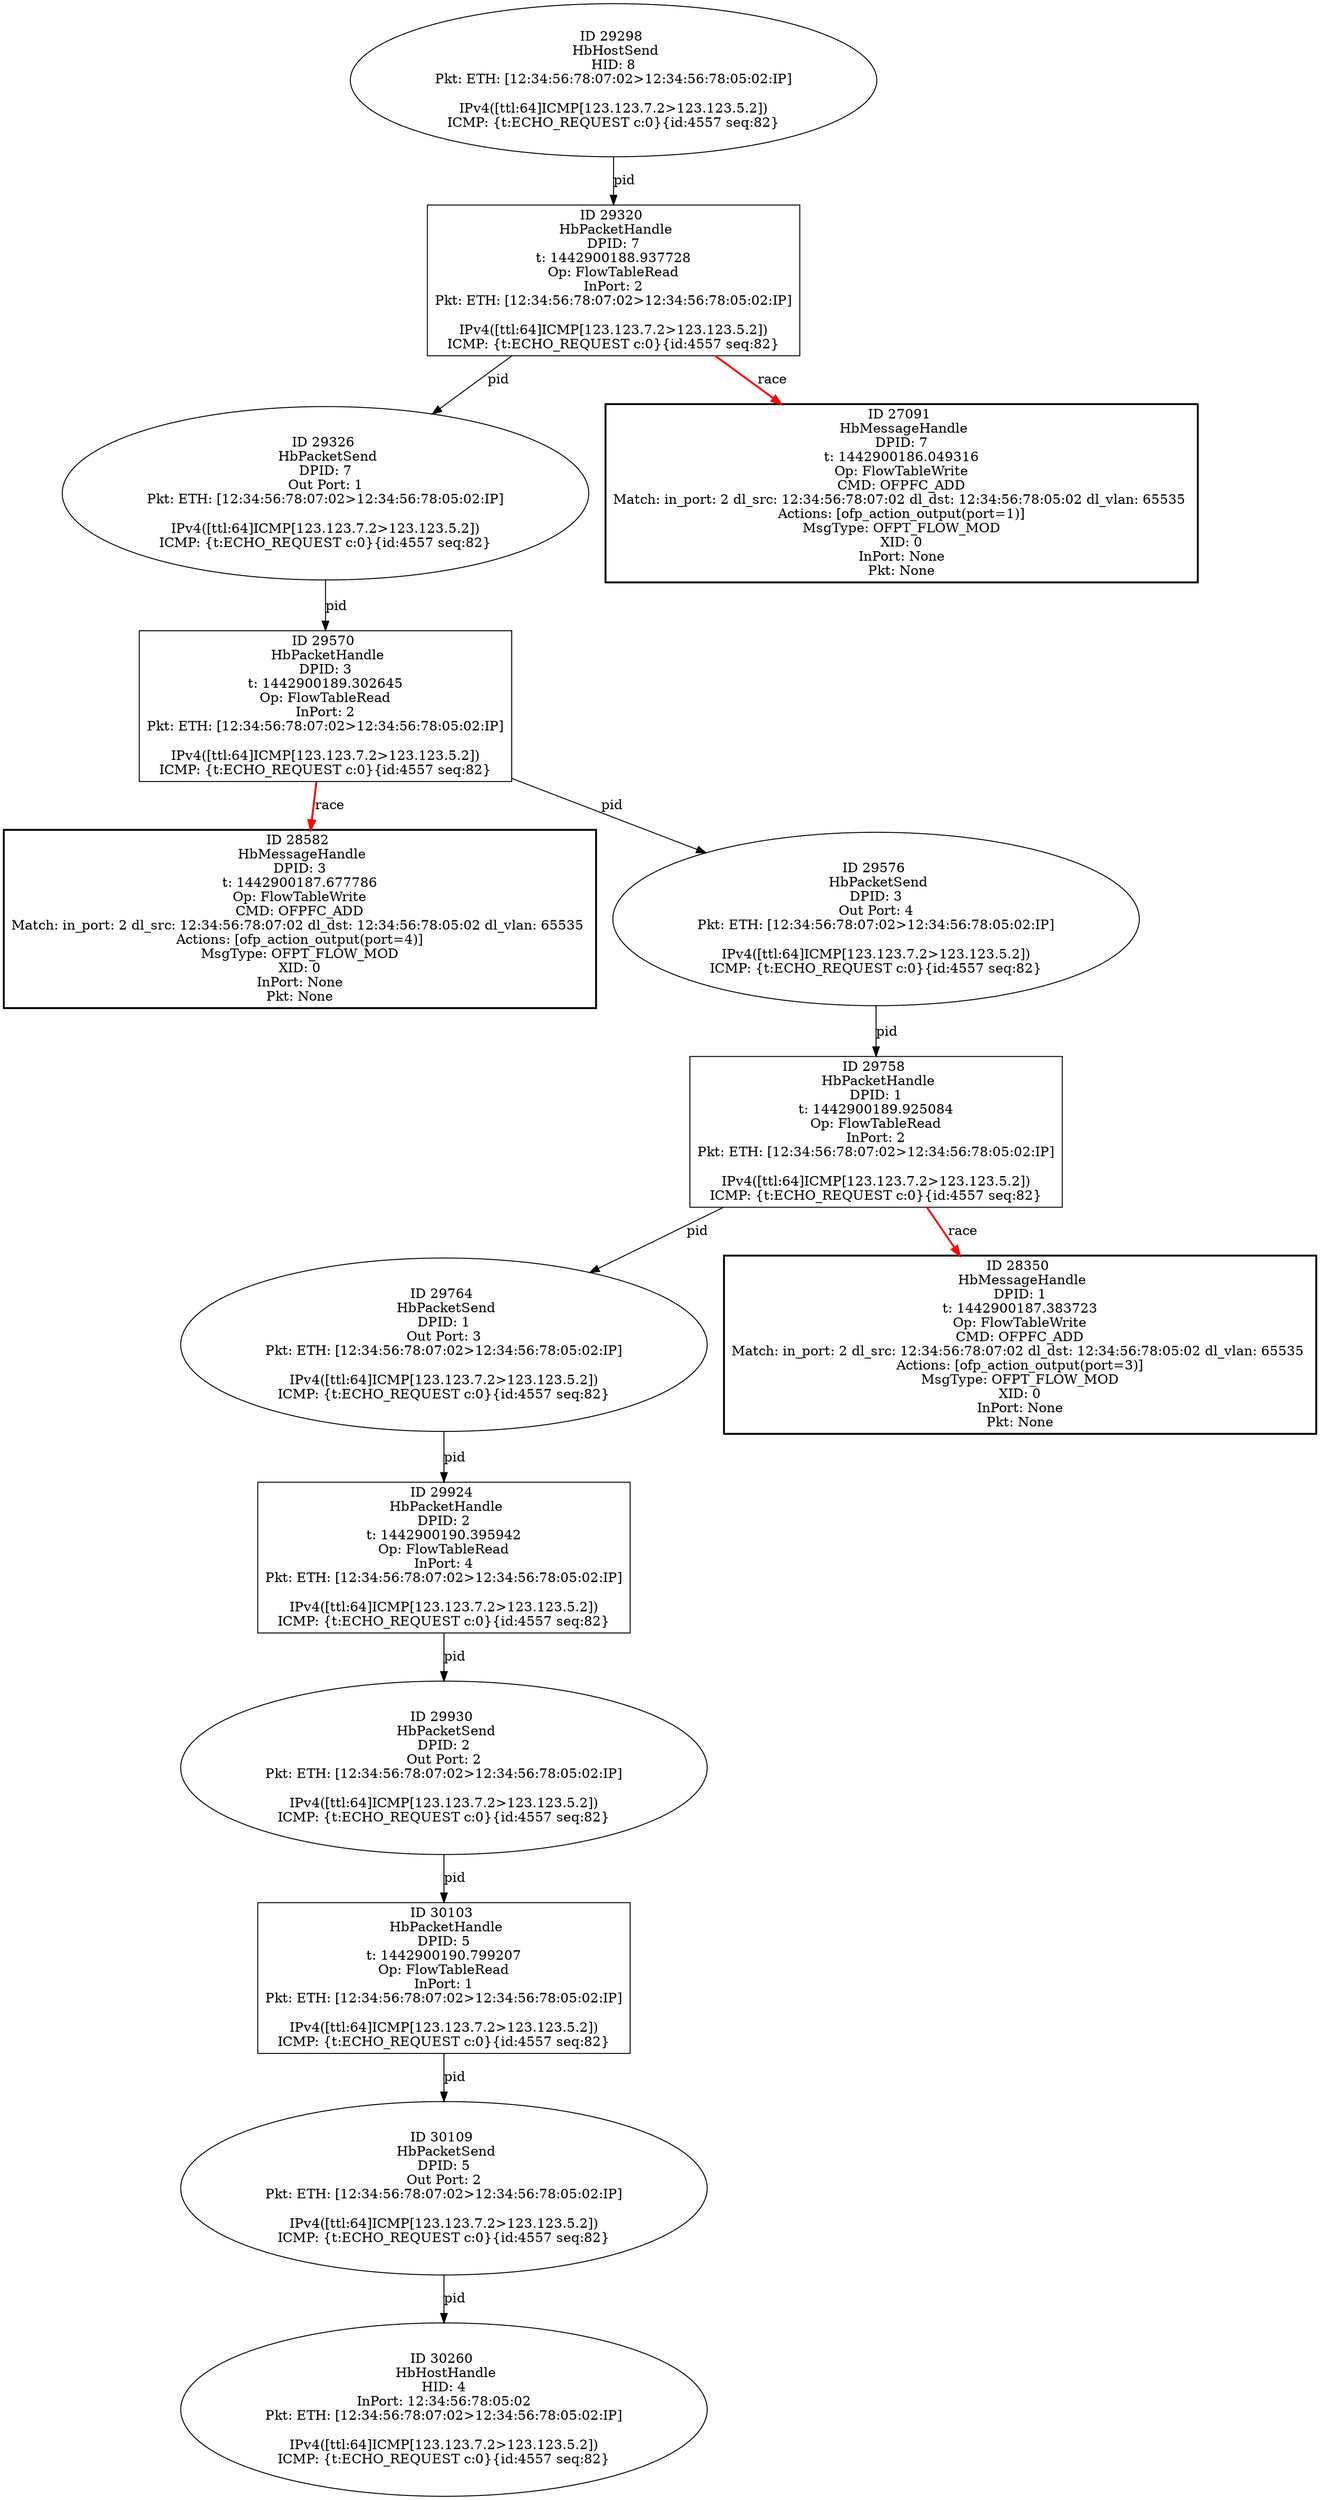 strict digraph G {
29570 [shape=box, event=<hb_events.HbPacketHandle object at 0x111417990>, label="ID 29570 
 HbPacketHandle
DPID: 3
t: 1442900189.302645
Op: FlowTableRead
InPort: 2
Pkt: ETH: [12:34:56:78:07:02>12:34:56:78:05:02:IP]

IPv4([ttl:64]ICMP[123.123.7.2>123.123.5.2])
ICMP: {t:ECHO_REQUEST c:0}{id:4557 seq:82}"];
29764 [shape=oval, event=<hb_events.HbPacketSend object at 0x1114edb90>, label="ID 29764 
 HbPacketSend
DPID: 1
Out Port: 3
Pkt: ETH: [12:34:56:78:07:02>12:34:56:78:05:02:IP]

IPv4([ttl:64]ICMP[123.123.7.2>123.123.5.2])
ICMP: {t:ECHO_REQUEST c:0}{id:4557 seq:82}"];
28582 [shape=box, style=bold, event=<hb_events.HbMessageHandle object at 0x111082550>, label="ID 28582 
 HbMessageHandle
DPID: 3
t: 1442900187.677786
Op: FlowTableWrite
CMD: OFPFC_ADD
Match: in_port: 2 dl_src: 12:34:56:78:07:02 dl_dst: 12:34:56:78:05:02 dl_vlan: 65535 
Actions: [ofp_action_output(port=4)]
MsgType: OFPT_FLOW_MOD
XID: 0
InPort: None
Pkt: None"];
29320 [shape=box, event=<hb_events.HbPacketHandle object at 0x111327b90>, label="ID 29320 
 HbPacketHandle
DPID: 7
t: 1442900188.937728
Op: FlowTableRead
InPort: 2
Pkt: ETH: [12:34:56:78:07:02>12:34:56:78:05:02:IP]

IPv4([ttl:64]ICMP[123.123.7.2>123.123.5.2])
ICMP: {t:ECHO_REQUEST c:0}{id:4557 seq:82}"];
29930 [shape=oval, event=<hb_events.HbPacketSend object at 0x111599410>, label="ID 29930 
 HbPacketSend
DPID: 2
Out Port: 2
Pkt: ETH: [12:34:56:78:07:02>12:34:56:78:05:02:IP]

IPv4([ttl:64]ICMP[123.123.7.2>123.123.5.2])
ICMP: {t:ECHO_REQUEST c:0}{id:4557 seq:82}"];
29326 [shape=oval, event=<hb_events.HbPacketSend object at 0x111333550>, label="ID 29326 
 HbPacketSend
DPID: 7
Out Port: 1
Pkt: ETH: [12:34:56:78:07:02>12:34:56:78:05:02:IP]

IPv4([ttl:64]ICMP[123.123.7.2>123.123.5.2])
ICMP: {t:ECHO_REQUEST c:0}{id:4557 seq:82}"];
29576 [shape=oval, event=<hb_events.HbPacketSend object at 0x111417d50>, label="ID 29576 
 HbPacketSend
DPID: 3
Out Port: 4
Pkt: ETH: [12:34:56:78:07:02>12:34:56:78:05:02:IP]

IPv4([ttl:64]ICMP[123.123.7.2>123.123.5.2])
ICMP: {t:ECHO_REQUEST c:0}{id:4557 seq:82}"];
29298 [shape=oval, event=<hb_events.HbHostSend object at 0x111306410>, label="ID 29298 
 HbHostSend
HID: 8
Pkt: ETH: [12:34:56:78:07:02>12:34:56:78:05:02:IP]

IPv4([ttl:64]ICMP[123.123.7.2>123.123.5.2])
ICMP: {t:ECHO_REQUEST c:0}{id:4557 seq:82}"];
27091 [shape=box, style=bold, event=<hb_events.HbMessageHandle object at 0x110d1de90>, label="ID 27091 
 HbMessageHandle
DPID: 7
t: 1442900186.049316
Op: FlowTableWrite
CMD: OFPFC_ADD
Match: in_port: 2 dl_src: 12:34:56:78:07:02 dl_dst: 12:34:56:78:05:02 dl_vlan: 65535 
Actions: [ofp_action_output(port=1)]
MsgType: OFPT_FLOW_MOD
XID: 0
InPort: None
Pkt: None"];
30260 [shape=oval, event=<hb_events.HbHostHandle object at 0x11178ec50>, label="ID 30260 
 HbHostHandle
HID: 4
InPort: 12:34:56:78:05:02
Pkt: ETH: [12:34:56:78:07:02>12:34:56:78:05:02:IP]

IPv4([ttl:64]ICMP[123.123.7.2>123.123.5.2])
ICMP: {t:ECHO_REQUEST c:0}{id:4557 seq:82}"];
28350 [shape=box, style=bold, event=<hb_events.HbMessageHandle object at 0x110fd43d0>, label="ID 28350 
 HbMessageHandle
DPID: 1
t: 1442900187.383723
Op: FlowTableWrite
CMD: OFPFC_ADD
Match: in_port: 2 dl_src: 12:34:56:78:07:02 dl_dst: 12:34:56:78:05:02 dl_vlan: 65535 
Actions: [ofp_action_output(port=3)]
MsgType: OFPT_FLOW_MOD
XID: 0
InPort: None
Pkt: None"];
30103 [shape=box, event=<hb_events.HbPacketHandle object at 0x11169ee10>, label="ID 30103 
 HbPacketHandle
DPID: 5
t: 1442900190.799207
Op: FlowTableRead
InPort: 1
Pkt: ETH: [12:34:56:78:07:02>12:34:56:78:05:02:IP]

IPv4([ttl:64]ICMP[123.123.7.2>123.123.5.2])
ICMP: {t:ECHO_REQUEST c:0}{id:4557 seq:82}"];
29924 [shape=box, event=<hb_events.HbPacketHandle object at 0x111599190>, label="ID 29924 
 HbPacketHandle
DPID: 2
t: 1442900190.395942
Op: FlowTableRead
InPort: 4
Pkt: ETH: [12:34:56:78:07:02>12:34:56:78:05:02:IP]

IPv4([ttl:64]ICMP[123.123.7.2>123.123.5.2])
ICMP: {t:ECHO_REQUEST c:0}{id:4557 seq:82}"];
30109 [shape=oval, event=<hb_events.HbPacketSend object at 0x11169f350>, label="ID 30109 
 HbPacketSend
DPID: 5
Out Port: 2
Pkt: ETH: [12:34:56:78:07:02>12:34:56:78:05:02:IP]

IPv4([ttl:64]ICMP[123.123.7.2>123.123.5.2])
ICMP: {t:ECHO_REQUEST c:0}{id:4557 seq:82}"];
29758 [shape=box, event=<hb_events.HbPacketHandle object at 0x1114ed890>, label="ID 29758 
 HbPacketHandle
DPID: 1
t: 1442900189.925084
Op: FlowTableRead
InPort: 2
Pkt: ETH: [12:34:56:78:07:02>12:34:56:78:05:02:IP]

IPv4([ttl:64]ICMP[123.123.7.2>123.123.5.2])
ICMP: {t:ECHO_REQUEST c:0}{id:4557 seq:82}"];
29570 -> 29576  [rel=pid, label=pid];
29570 -> 28582  [harmful=True, color=red, style=bold, rel=race, label=race];
29764 -> 29924  [rel=pid, label=pid];
29320 -> 27091  [harmful=True, color=red, style=bold, rel=race, label=race];
29320 -> 29326  [rel=pid, label=pid];
29930 -> 30103  [rel=pid, label=pid];
29326 -> 29570  [rel=pid, label=pid];
29576 -> 29758  [rel=pid, label=pid];
29298 -> 29320  [rel=pid, label=pid];
30103 -> 30109  [rel=pid, label=pid];
29924 -> 29930  [rel=pid, label=pid];
30109 -> 30260  [rel=pid, label=pid];
29758 -> 29764  [rel=pid, label=pid];
29758 -> 28350  [harmful=True, color=red, style=bold, rel=race, label=race];
}
